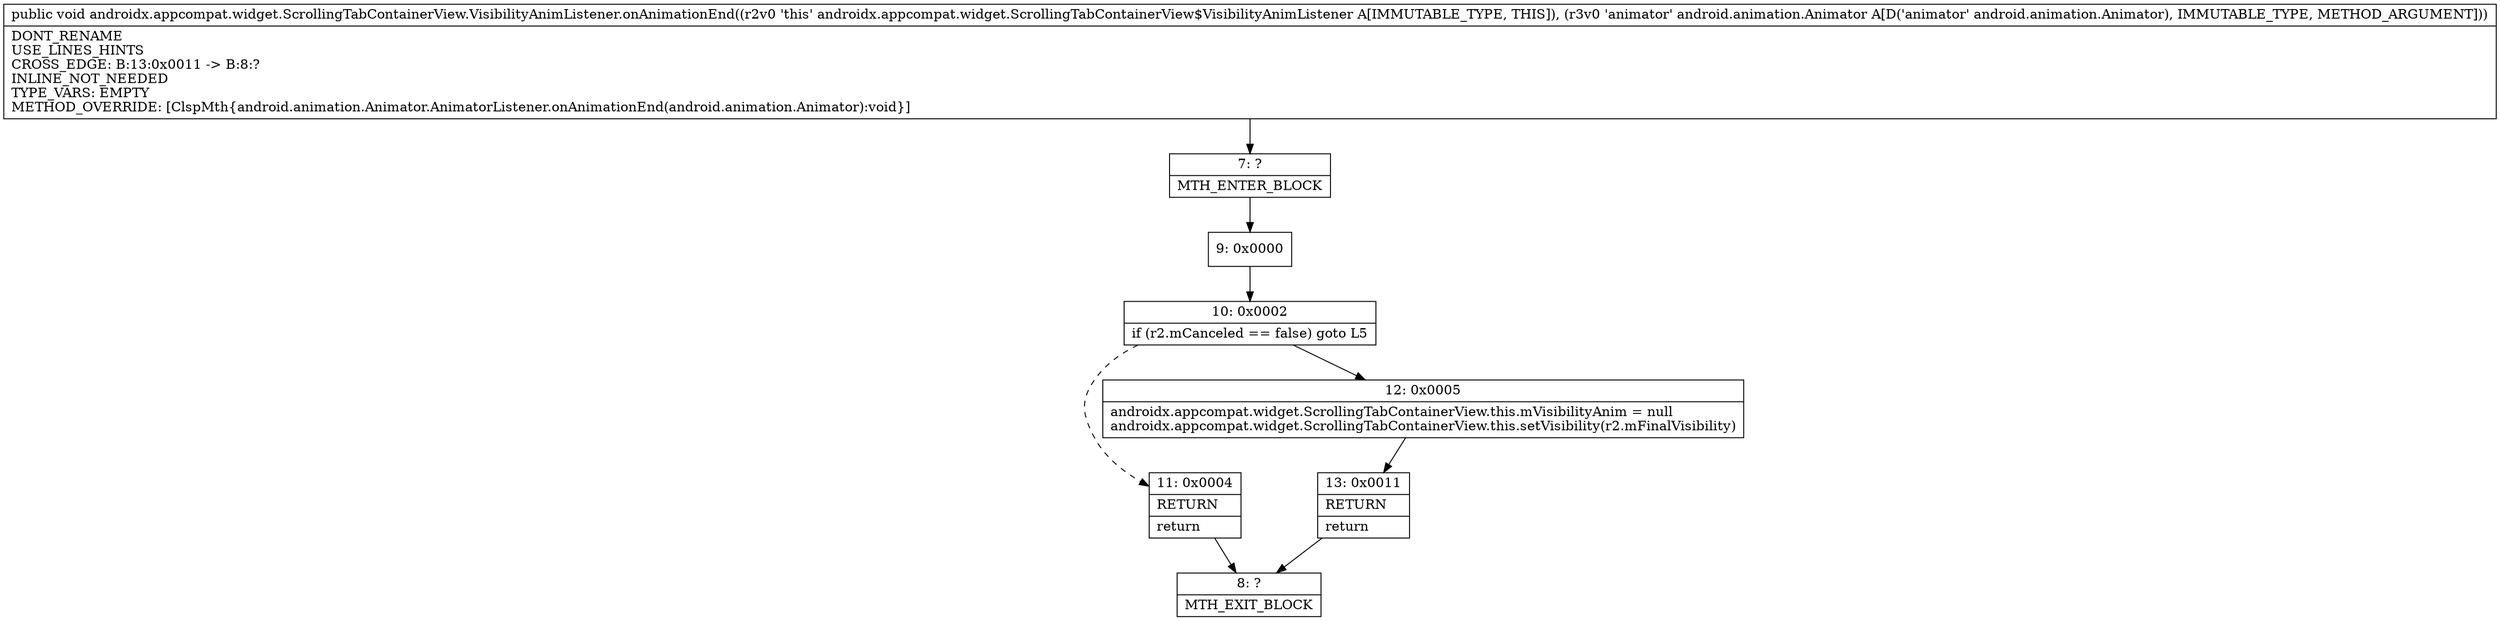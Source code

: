 digraph "CFG forandroidx.appcompat.widget.ScrollingTabContainerView.VisibilityAnimListener.onAnimationEnd(Landroid\/animation\/Animator;)V" {
Node_7 [shape=record,label="{7\:\ ?|MTH_ENTER_BLOCK\l}"];
Node_9 [shape=record,label="{9\:\ 0x0000}"];
Node_10 [shape=record,label="{10\:\ 0x0002|if (r2.mCanceled == false) goto L5\l}"];
Node_11 [shape=record,label="{11\:\ 0x0004|RETURN\l|return\l}"];
Node_8 [shape=record,label="{8\:\ ?|MTH_EXIT_BLOCK\l}"];
Node_12 [shape=record,label="{12\:\ 0x0005|androidx.appcompat.widget.ScrollingTabContainerView.this.mVisibilityAnim = null\landroidx.appcompat.widget.ScrollingTabContainerView.this.setVisibility(r2.mFinalVisibility)\l}"];
Node_13 [shape=record,label="{13\:\ 0x0011|RETURN\l|return\l}"];
MethodNode[shape=record,label="{public void androidx.appcompat.widget.ScrollingTabContainerView.VisibilityAnimListener.onAnimationEnd((r2v0 'this' androidx.appcompat.widget.ScrollingTabContainerView$VisibilityAnimListener A[IMMUTABLE_TYPE, THIS]), (r3v0 'animator' android.animation.Animator A[D('animator' android.animation.Animator), IMMUTABLE_TYPE, METHOD_ARGUMENT]))  | DONT_RENAME\lUSE_LINES_HINTS\lCROSS_EDGE: B:13:0x0011 \-\> B:8:?\lINLINE_NOT_NEEDED\lTYPE_VARS: EMPTY\lMETHOD_OVERRIDE: [ClspMth\{android.animation.Animator.AnimatorListener.onAnimationEnd(android.animation.Animator):void\}]\l}"];
MethodNode -> Node_7;Node_7 -> Node_9;
Node_9 -> Node_10;
Node_10 -> Node_11[style=dashed];
Node_10 -> Node_12;
Node_11 -> Node_8;
Node_12 -> Node_13;
Node_13 -> Node_8;
}

